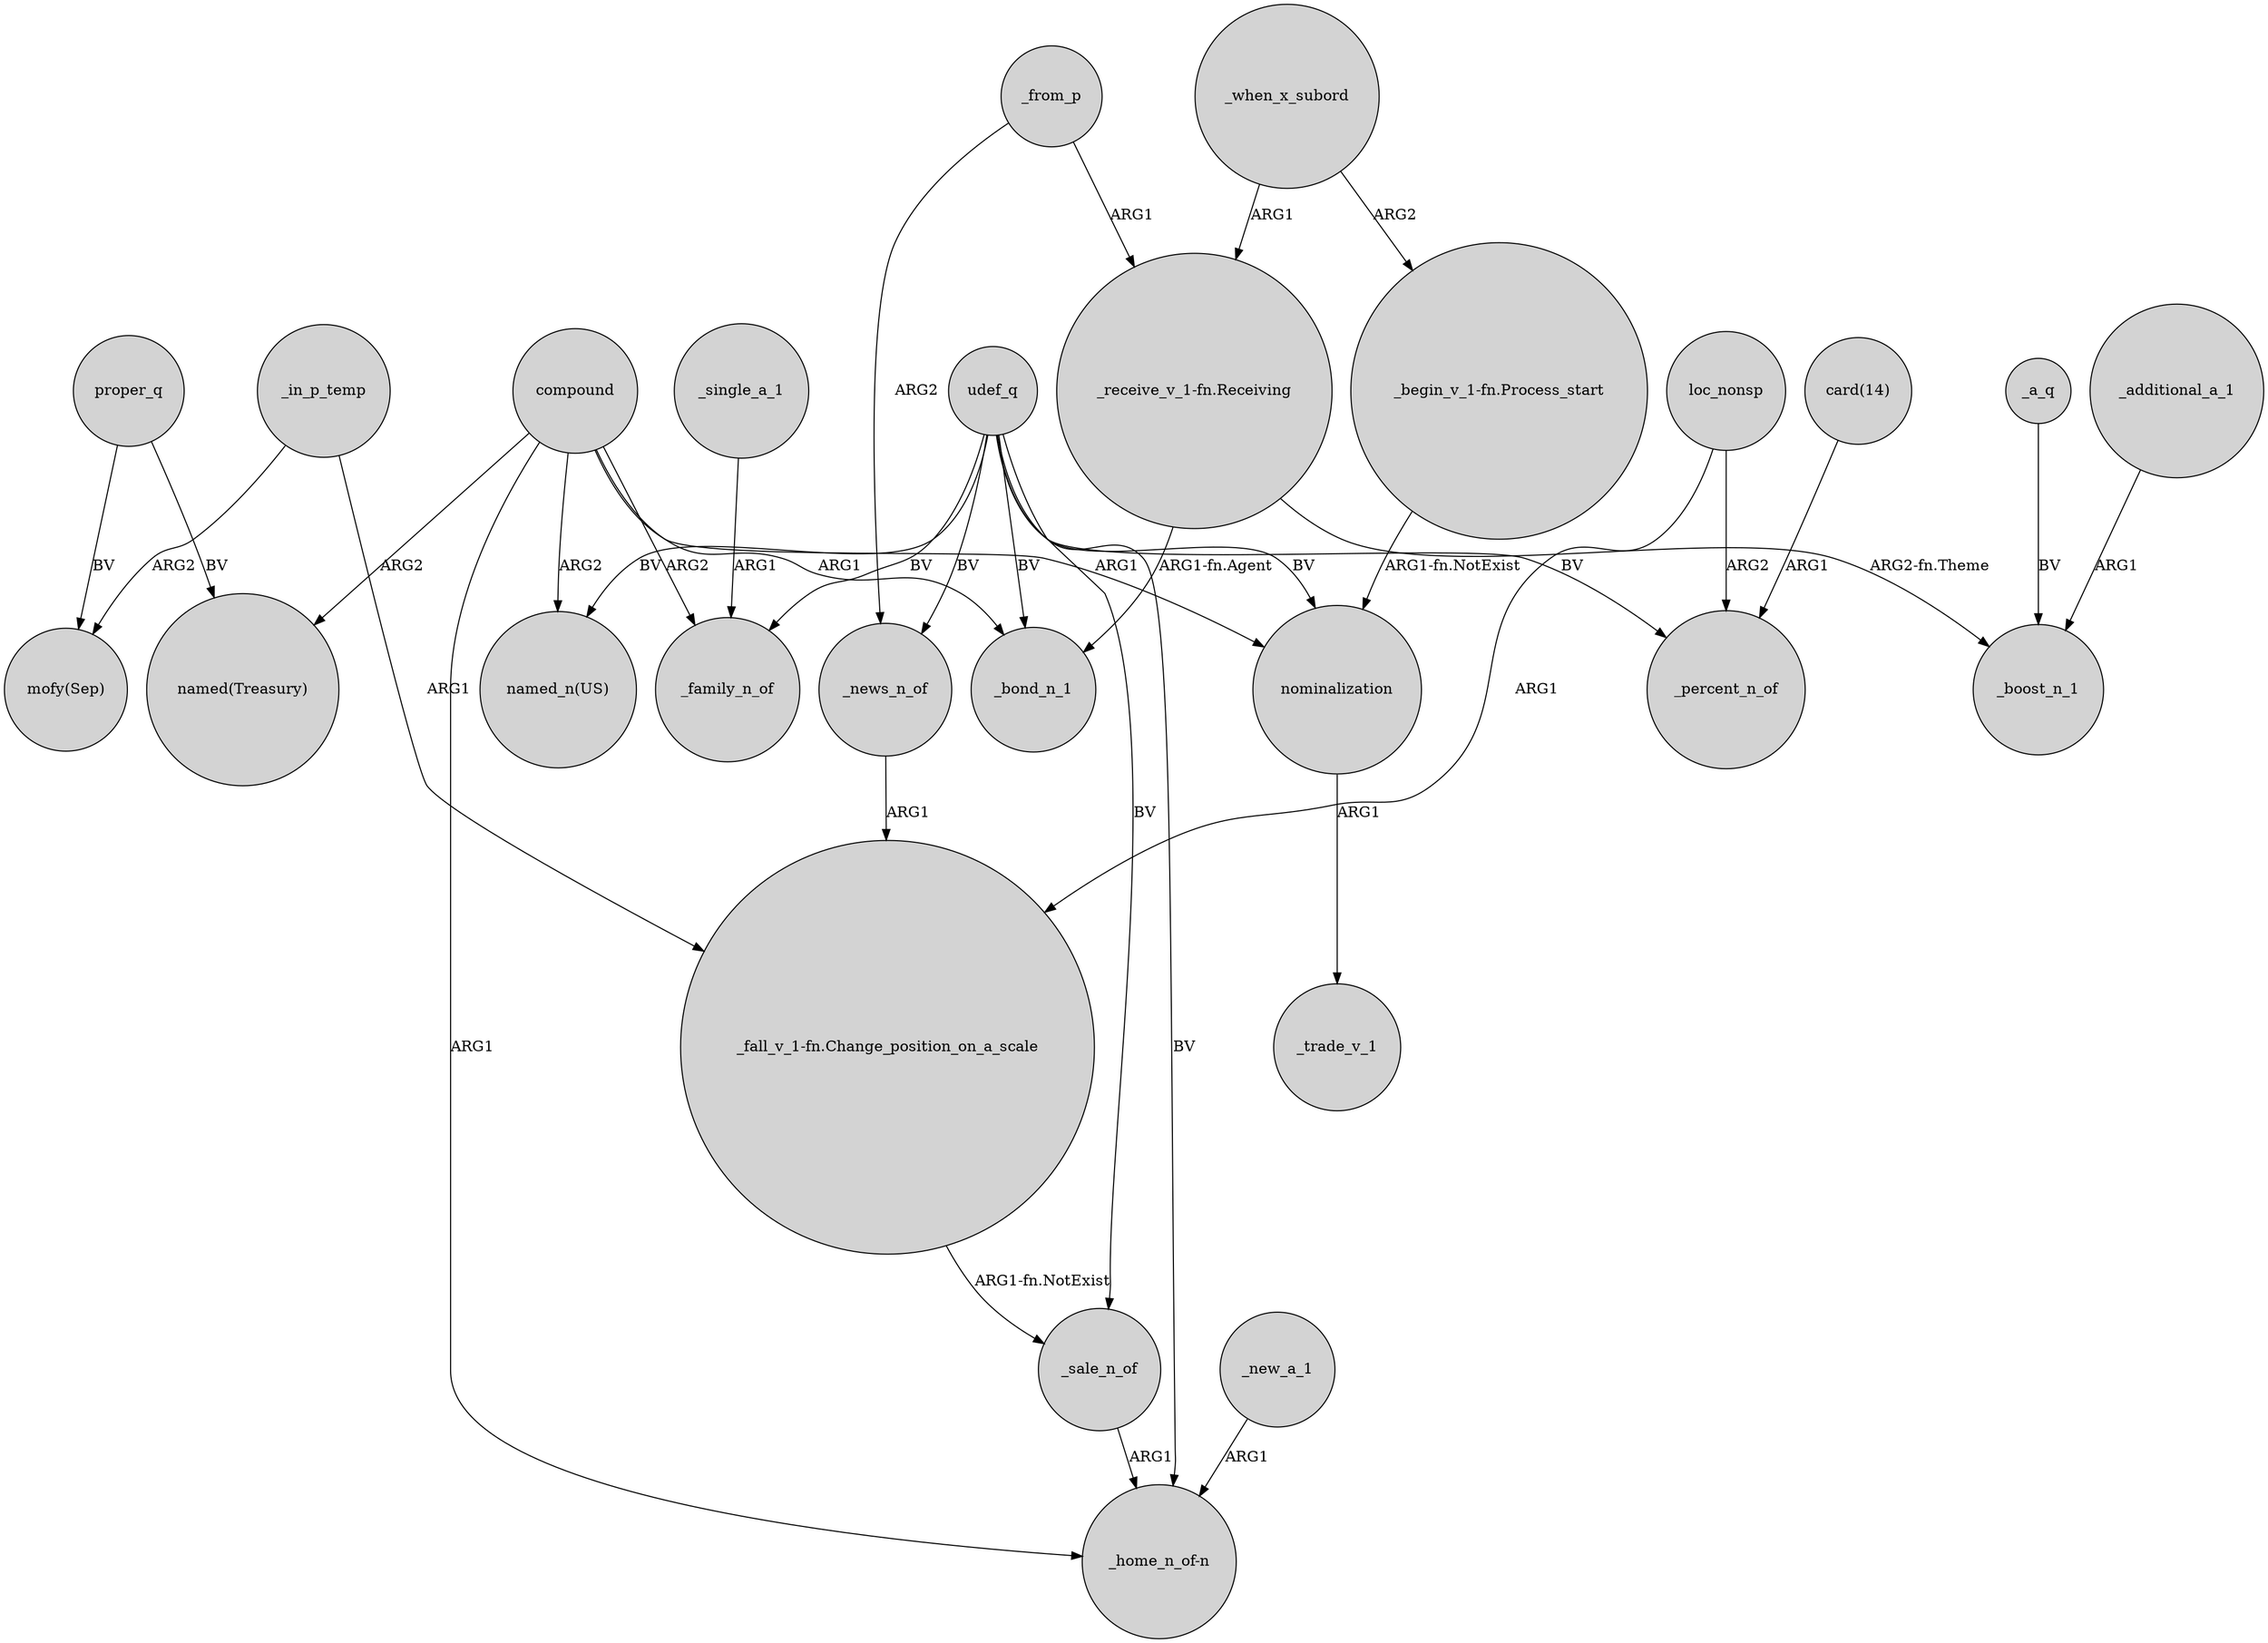 digraph {
	node [shape=circle style=filled]
	compound -> "named(Treasury)" [label=ARG2]
	_single_a_1 -> _family_n_of [label=ARG1]
	"_receive_v_1-fn.Receiving" -> _bond_n_1 [label="ARG1-fn.Agent"]
	_sale_n_of -> "_home_n_of-n" [label=ARG1]
	udef_q -> "named_n(US)" [label=BV]
	_from_p -> _news_n_of [label=ARG2]
	"_begin_v_1-fn.Process_start" -> nominalization [label="ARG1-fn.NotExist"]
	compound -> _bond_n_1 [label=ARG1]
	_news_n_of -> "_fall_v_1-fn.Change_position_on_a_scale" [label=ARG1]
	udef_q -> "_home_n_of-n" [label=BV]
	compound -> _family_n_of [label=ARG2]
	loc_nonsp -> "_fall_v_1-fn.Change_position_on_a_scale" [label=ARG1]
	proper_q -> "mofy(Sep)" [label=BV]
	nominalization -> _trade_v_1 [label=ARG1]
	_a_q -> _boost_n_1 [label=BV]
	compound -> "named_n(US)" [label=ARG2]
	udef_q -> _bond_n_1 [label=BV]
	_when_x_subord -> "_begin_v_1-fn.Process_start" [label=ARG2]
	loc_nonsp -> _percent_n_of [label=ARG2]
	"_receive_v_1-fn.Receiving" -> _boost_n_1 [label="ARG2-fn.Theme"]
	"card(14)" -> _percent_n_of [label=ARG1]
	udef_q -> nominalization [label=BV]
	proper_q -> "named(Treasury)" [label=BV]
	udef_q -> _sale_n_of [label=BV]
	_from_p -> "_receive_v_1-fn.Receiving" [label=ARG1]
	_in_p_temp -> "_fall_v_1-fn.Change_position_on_a_scale" [label=ARG1]
	udef_q -> _news_n_of [label=BV]
	"_fall_v_1-fn.Change_position_on_a_scale" -> _sale_n_of [label="ARG1-fn.NotExist"]
	udef_q -> _percent_n_of [label=BV]
	compound -> "_home_n_of-n" [label=ARG1]
	udef_q -> _family_n_of [label=BV]
	compound -> nominalization [label=ARG1]
	_new_a_1 -> "_home_n_of-n" [label=ARG1]
	_in_p_temp -> "mofy(Sep)" [label=ARG2]
	_additional_a_1 -> _boost_n_1 [label=ARG1]
	_when_x_subord -> "_receive_v_1-fn.Receiving" [label=ARG1]
}
